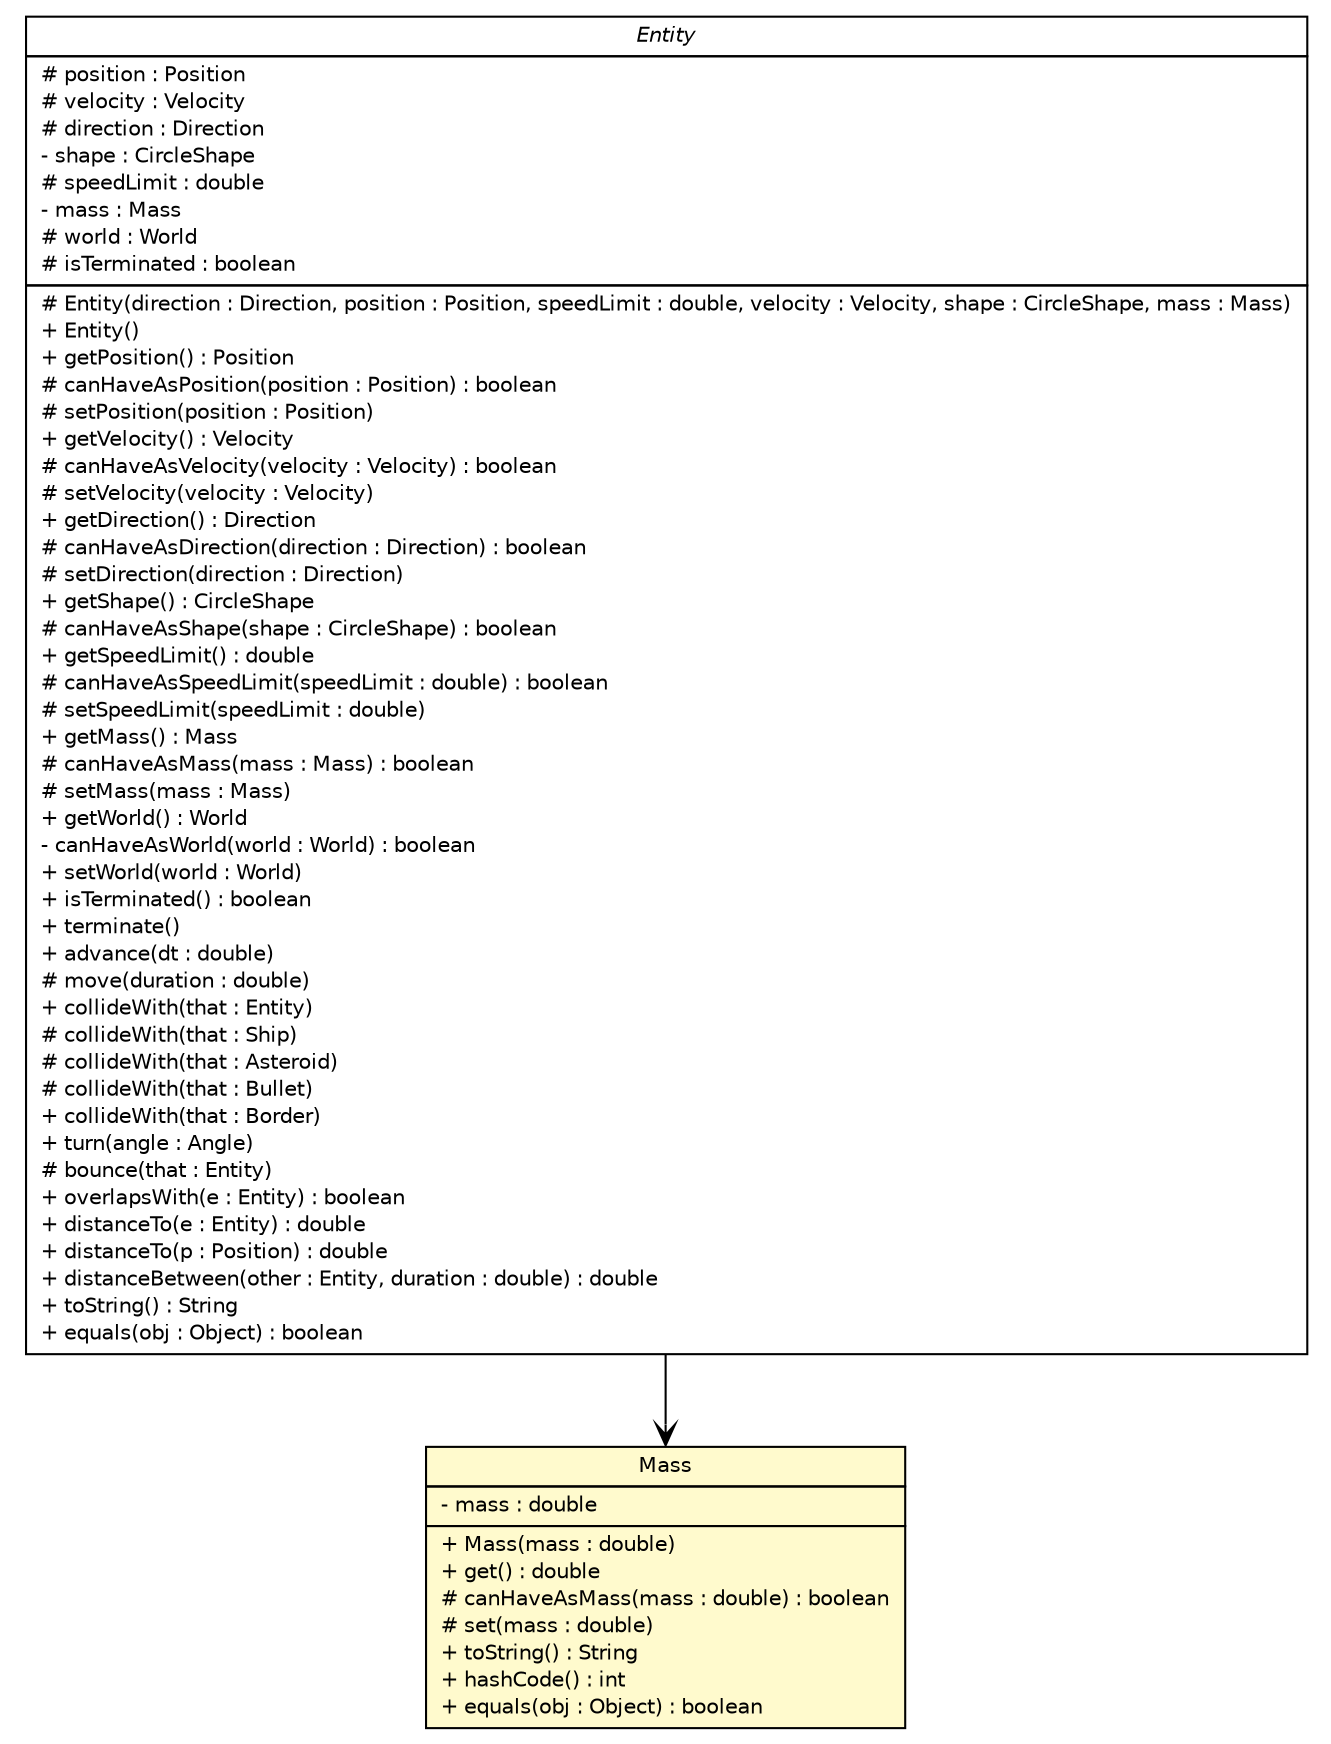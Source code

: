 #!/usr/local/bin/dot
#
# Class diagram 
# Generated by UMLGraph version R5_6 (http://www.umlgraph.org/)
#

digraph G {
	edge [fontname="Helvetica",fontsize=10,labelfontname="Helvetica",labelfontsize=10];
	node [fontname="Helvetica",fontsize=10,shape=plaintext];
	nodesep=0.25;
	ranksep=0.5;
	// world.entity.Entity
	c12316 [label=<<table title="world.entity.Entity" border="0" cellborder="1" cellspacing="0" cellpadding="2" port="p" href="../entity/Entity.html">
		<tr><td><table border="0" cellspacing="0" cellpadding="1">
<tr><td align="center" balign="center"><font face="Helvetica-Oblique"> Entity </font></td></tr>
		</table></td></tr>
		<tr><td><table border="0" cellspacing="0" cellpadding="1">
<tr><td align="left" balign="left"> # position : Position </td></tr>
<tr><td align="left" balign="left"> # velocity : Velocity </td></tr>
<tr><td align="left" balign="left"> # direction : Direction </td></tr>
<tr><td align="left" balign="left"> - shape : CircleShape </td></tr>
<tr><td align="left" balign="left"> # speedLimit : double </td></tr>
<tr><td align="left" balign="left"> - mass : Mass </td></tr>
<tr><td align="left" balign="left"> # world : World </td></tr>
<tr><td align="left" balign="left"> # isTerminated : boolean </td></tr>
		</table></td></tr>
		<tr><td><table border="0" cellspacing="0" cellpadding="1">
<tr><td align="left" balign="left"> # Entity(direction : Direction, position : Position, speedLimit : double, velocity : Velocity, shape : CircleShape, mass : Mass) </td></tr>
<tr><td align="left" balign="left"> + Entity() </td></tr>
<tr><td align="left" balign="left"> + getPosition() : Position </td></tr>
<tr><td align="left" balign="left"> # canHaveAsPosition(position : Position) : boolean </td></tr>
<tr><td align="left" balign="left"> # setPosition(position : Position) </td></tr>
<tr><td align="left" balign="left"> + getVelocity() : Velocity </td></tr>
<tr><td align="left" balign="left"> # canHaveAsVelocity(velocity : Velocity) : boolean </td></tr>
<tr><td align="left" balign="left"> # setVelocity(velocity : Velocity) </td></tr>
<tr><td align="left" balign="left"> + getDirection() : Direction </td></tr>
<tr><td align="left" balign="left"> # canHaveAsDirection(direction : Direction) : boolean </td></tr>
<tr><td align="left" balign="left"> # setDirection(direction : Direction) </td></tr>
<tr><td align="left" balign="left"> + getShape() : CircleShape </td></tr>
<tr><td align="left" balign="left"> # canHaveAsShape(shape : CircleShape) : boolean </td></tr>
<tr><td align="left" balign="left"> + getSpeedLimit() : double </td></tr>
<tr><td align="left" balign="left"> # canHaveAsSpeedLimit(speedLimit : double) : boolean </td></tr>
<tr><td align="left" balign="left"> # setSpeedLimit(speedLimit : double) </td></tr>
<tr><td align="left" balign="left"> + getMass() : Mass </td></tr>
<tr><td align="left" balign="left"> # canHaveAsMass(mass : Mass) : boolean </td></tr>
<tr><td align="left" balign="left"> # setMass(mass : Mass) </td></tr>
<tr><td align="left" balign="left"> + getWorld() : World </td></tr>
<tr><td align="left" balign="left"> - canHaveAsWorld(world : World) : boolean </td></tr>
<tr><td align="left" balign="left"> + setWorld(world : World) </td></tr>
<tr><td align="left" balign="left"> + isTerminated() : boolean </td></tr>
<tr><td align="left" balign="left"> + terminate() </td></tr>
<tr><td align="left" balign="left"> + advance(dt : double) </td></tr>
<tr><td align="left" balign="left"> # move(duration : double) </td></tr>
<tr><td align="left" balign="left"> + collideWith(that : Entity) </td></tr>
<tr><td align="left" balign="left"> # collideWith(that : Ship) </td></tr>
<tr><td align="left" balign="left"> # collideWith(that : Asteroid) </td></tr>
<tr><td align="left" balign="left"> # collideWith(that : Bullet) </td></tr>
<tr><td align="left" balign="left"> + collideWith(that : Border) </td></tr>
<tr><td align="left" balign="left"> + turn(angle : Angle) </td></tr>
<tr><td align="left" balign="left"> # bounce(that : Entity) </td></tr>
<tr><td align="left" balign="left"> + overlapsWith(e : Entity) : boolean </td></tr>
<tr><td align="left" balign="left"> + distanceTo(e : Entity) : double </td></tr>
<tr><td align="left" balign="left"> + distanceTo(p : Position) : double </td></tr>
<tr><td align="left" balign="left"> + distanceBetween(other : Entity, duration : double) : double </td></tr>
<tr><td align="left" balign="left"> + toString() : String </td></tr>
<tr><td align="left" balign="left"> + equals(obj : Object) : boolean </td></tr>
		</table></td></tr>
		</table>>, URL="../entity/Entity.html", fontname="Helvetica", fontcolor="black", fontsize=10.0];
	// world.physics.Mass
	c12321 [label=<<table title="world.physics.Mass" border="0" cellborder="1" cellspacing="0" cellpadding="2" port="p" bgcolor="lemonChiffon" href="./Mass.html">
		<tr><td><table border="0" cellspacing="0" cellpadding="1">
<tr><td align="center" balign="center"> Mass </td></tr>
		</table></td></tr>
		<tr><td><table border="0" cellspacing="0" cellpadding="1">
<tr><td align="left" balign="left"> - mass : double </td></tr>
		</table></td></tr>
		<tr><td><table border="0" cellspacing="0" cellpadding="1">
<tr><td align="left" balign="left"> + Mass(mass : double) </td></tr>
<tr><td align="left" balign="left"> + get() : double </td></tr>
<tr><td align="left" balign="left"> # canHaveAsMass(mass : double) : boolean </td></tr>
<tr><td align="left" balign="left"> # set(mass : double) </td></tr>
<tr><td align="left" balign="left"> + toString() : String </td></tr>
<tr><td align="left" balign="left"> + hashCode() : int </td></tr>
<tr><td align="left" balign="left"> + equals(obj : Object) : boolean </td></tr>
		</table></td></tr>
		</table>>, URL="./Mass.html", fontname="Helvetica", fontcolor="black", fontsize=10.0];
	// world.entity.Entity NAVASSOC world.physics.Mass
	c12316:p -> c12321:p [taillabel="", label="", headlabel="", fontname="Helvetica", fontcolor="black", fontsize=10.0, color="black", arrowhead=open];
}

